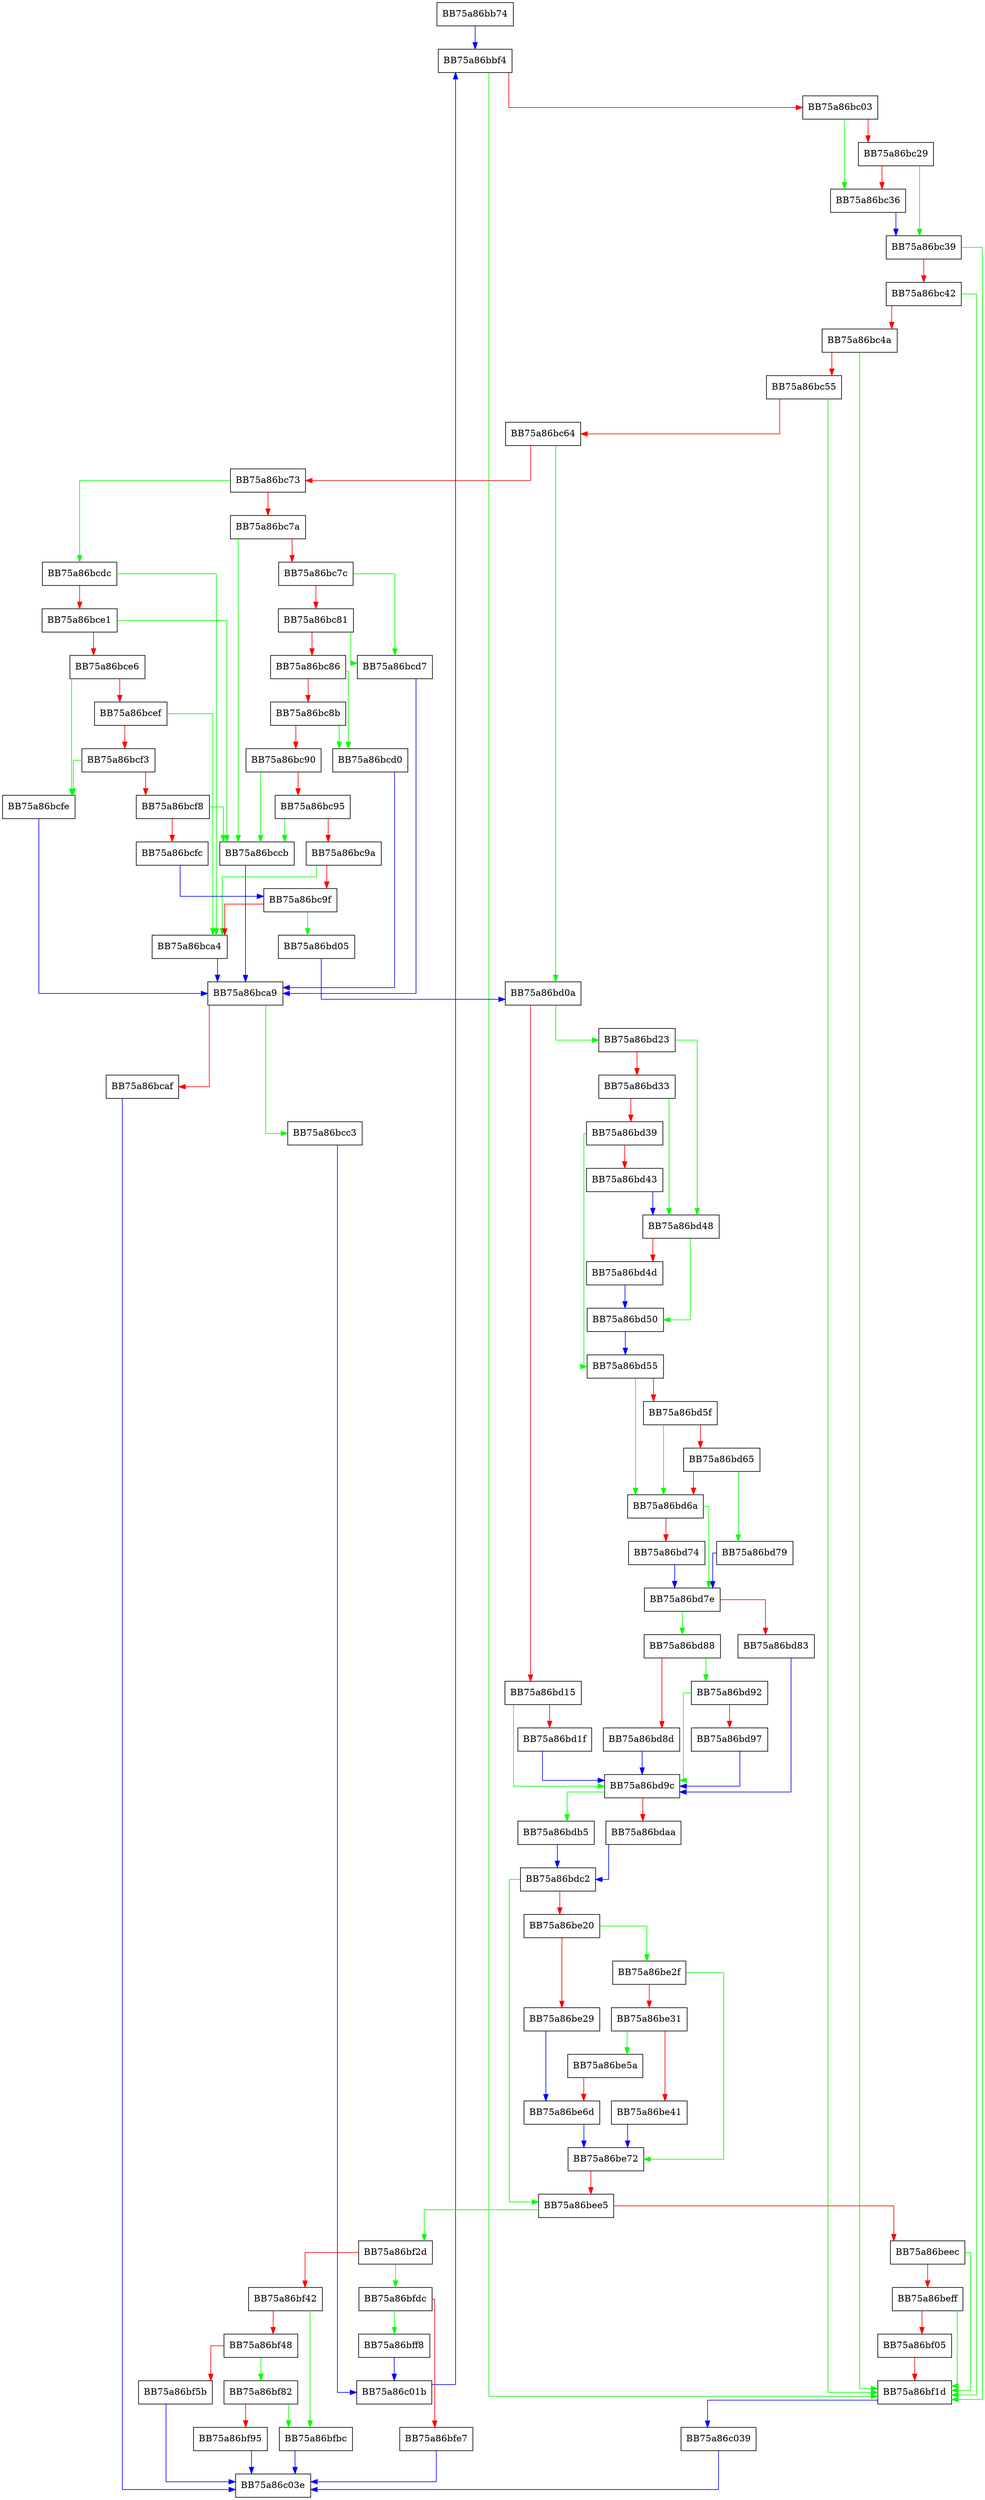 digraph GetAttributeStringFormatProperty {
  node [shape="box"];
  graph [splines=ortho];
  BB75a86bb74 -> BB75a86bbf4 [color="blue"];
  BB75a86bbf4 -> BB75a86bf1d [color="green"];
  BB75a86bbf4 -> BB75a86bc03 [color="red"];
  BB75a86bc03 -> BB75a86bc36 [color="green"];
  BB75a86bc03 -> BB75a86bc29 [color="red"];
  BB75a86bc29 -> BB75a86bc39 [color="green"];
  BB75a86bc29 -> BB75a86bc36 [color="red"];
  BB75a86bc36 -> BB75a86bc39 [color="blue"];
  BB75a86bc39 -> BB75a86bf1d [color="green"];
  BB75a86bc39 -> BB75a86bc42 [color="red"];
  BB75a86bc42 -> BB75a86bf1d [color="green"];
  BB75a86bc42 -> BB75a86bc4a [color="red"];
  BB75a86bc4a -> BB75a86bf1d [color="green"];
  BB75a86bc4a -> BB75a86bc55 [color="red"];
  BB75a86bc55 -> BB75a86bf1d [color="green"];
  BB75a86bc55 -> BB75a86bc64 [color="red"];
  BB75a86bc64 -> BB75a86bd0a [color="green"];
  BB75a86bc64 -> BB75a86bc73 [color="red"];
  BB75a86bc73 -> BB75a86bcdc [color="green"];
  BB75a86bc73 -> BB75a86bc7a [color="red"];
  BB75a86bc7a -> BB75a86bccb [color="green"];
  BB75a86bc7a -> BB75a86bc7c [color="red"];
  BB75a86bc7c -> BB75a86bcd7 [color="green"];
  BB75a86bc7c -> BB75a86bc81 [color="red"];
  BB75a86bc81 -> BB75a86bcd7 [color="green"];
  BB75a86bc81 -> BB75a86bc86 [color="red"];
  BB75a86bc86 -> BB75a86bcd0 [color="green"];
  BB75a86bc86 -> BB75a86bc8b [color="red"];
  BB75a86bc8b -> BB75a86bcd0 [color="green"];
  BB75a86bc8b -> BB75a86bc90 [color="red"];
  BB75a86bc90 -> BB75a86bccb [color="green"];
  BB75a86bc90 -> BB75a86bc95 [color="red"];
  BB75a86bc95 -> BB75a86bccb [color="green"];
  BB75a86bc95 -> BB75a86bc9a [color="red"];
  BB75a86bc9a -> BB75a86bca4 [color="green"];
  BB75a86bc9a -> BB75a86bc9f [color="red"];
  BB75a86bc9f -> BB75a86bd05 [color="green"];
  BB75a86bc9f -> BB75a86bca4 [color="red"];
  BB75a86bca4 -> BB75a86bca9 [color="blue"];
  BB75a86bca9 -> BB75a86bcc3 [color="green"];
  BB75a86bca9 -> BB75a86bcaf [color="red"];
  BB75a86bcaf -> BB75a86c03e [color="blue"];
  BB75a86bcc3 -> BB75a86c01b [color="blue"];
  BB75a86bccb -> BB75a86bca9 [color="blue"];
  BB75a86bcd0 -> BB75a86bca9 [color="blue"];
  BB75a86bcd7 -> BB75a86bca9 [color="blue"];
  BB75a86bcdc -> BB75a86bca4 [color="green"];
  BB75a86bcdc -> BB75a86bce1 [color="red"];
  BB75a86bce1 -> BB75a86bccb [color="green"];
  BB75a86bce1 -> BB75a86bce6 [color="red"];
  BB75a86bce6 -> BB75a86bcfe [color="green"];
  BB75a86bce6 -> BB75a86bcef [color="red"];
  BB75a86bcef -> BB75a86bca4 [color="green"];
  BB75a86bcef -> BB75a86bcf3 [color="red"];
  BB75a86bcf3 -> BB75a86bcfe [color="green"];
  BB75a86bcf3 -> BB75a86bcf8 [color="red"];
  BB75a86bcf8 -> BB75a86bccb [color="green"];
  BB75a86bcf8 -> BB75a86bcfc [color="red"];
  BB75a86bcfc -> BB75a86bc9f [color="blue"];
  BB75a86bcfe -> BB75a86bca9 [color="blue"];
  BB75a86bd05 -> BB75a86bd0a [color="blue"];
  BB75a86bd0a -> BB75a86bd23 [color="green"];
  BB75a86bd0a -> BB75a86bd15 [color="red"];
  BB75a86bd15 -> BB75a86bd9c [color="green"];
  BB75a86bd15 -> BB75a86bd1f [color="red"];
  BB75a86bd1f -> BB75a86bd9c [color="blue"];
  BB75a86bd23 -> BB75a86bd48 [color="green"];
  BB75a86bd23 -> BB75a86bd33 [color="red"];
  BB75a86bd33 -> BB75a86bd48 [color="green"];
  BB75a86bd33 -> BB75a86bd39 [color="red"];
  BB75a86bd39 -> BB75a86bd55 [color="green"];
  BB75a86bd39 -> BB75a86bd43 [color="red"];
  BB75a86bd43 -> BB75a86bd48 [color="blue"];
  BB75a86bd48 -> BB75a86bd50 [color="green"];
  BB75a86bd48 -> BB75a86bd4d [color="red"];
  BB75a86bd4d -> BB75a86bd50 [color="blue"];
  BB75a86bd50 -> BB75a86bd55 [color="blue"];
  BB75a86bd55 -> BB75a86bd6a [color="green"];
  BB75a86bd55 -> BB75a86bd5f [color="red"];
  BB75a86bd5f -> BB75a86bd6a [color="green"];
  BB75a86bd5f -> BB75a86bd65 [color="red"];
  BB75a86bd65 -> BB75a86bd79 [color="green"];
  BB75a86bd65 -> BB75a86bd6a [color="red"];
  BB75a86bd6a -> BB75a86bd7e [color="green"];
  BB75a86bd6a -> BB75a86bd74 [color="red"];
  BB75a86bd74 -> BB75a86bd7e [color="blue"];
  BB75a86bd79 -> BB75a86bd7e [color="blue"];
  BB75a86bd7e -> BB75a86bd88 [color="green"];
  BB75a86bd7e -> BB75a86bd83 [color="red"];
  BB75a86bd83 -> BB75a86bd9c [color="blue"];
  BB75a86bd88 -> BB75a86bd92 [color="green"];
  BB75a86bd88 -> BB75a86bd8d [color="red"];
  BB75a86bd8d -> BB75a86bd9c [color="blue"];
  BB75a86bd92 -> BB75a86bd9c [color="green"];
  BB75a86bd92 -> BB75a86bd97 [color="red"];
  BB75a86bd97 -> BB75a86bd9c [color="blue"];
  BB75a86bd9c -> BB75a86bdb5 [color="green"];
  BB75a86bd9c -> BB75a86bdaa [color="red"];
  BB75a86bdaa -> BB75a86bdc2 [color="blue"];
  BB75a86bdb5 -> BB75a86bdc2 [color="blue"];
  BB75a86bdc2 -> BB75a86bee5 [color="green"];
  BB75a86bdc2 -> BB75a86be20 [color="red"];
  BB75a86be20 -> BB75a86be2f [color="green"];
  BB75a86be20 -> BB75a86be29 [color="red"];
  BB75a86be29 -> BB75a86be6d [color="blue"];
  BB75a86be2f -> BB75a86be72 [color="green"];
  BB75a86be2f -> BB75a86be31 [color="red"];
  BB75a86be31 -> BB75a86be5a [color="green"];
  BB75a86be31 -> BB75a86be41 [color="red"];
  BB75a86be41 -> BB75a86be72 [color="blue"];
  BB75a86be5a -> BB75a86be6d [color="red"];
  BB75a86be6d -> BB75a86be72 [color="blue"];
  BB75a86be72 -> BB75a86bee5 [color="red"];
  BB75a86bee5 -> BB75a86bf2d [color="green"];
  BB75a86bee5 -> BB75a86beec [color="red"];
  BB75a86beec -> BB75a86bf1d [color="green"];
  BB75a86beec -> BB75a86beff [color="red"];
  BB75a86beff -> BB75a86bf1d [color="green"];
  BB75a86beff -> BB75a86bf05 [color="red"];
  BB75a86bf05 -> BB75a86bf1d [color="red"];
  BB75a86bf1d -> BB75a86c039 [color="blue"];
  BB75a86bf2d -> BB75a86bfdc [color="green"];
  BB75a86bf2d -> BB75a86bf42 [color="red"];
  BB75a86bf42 -> BB75a86bfbc [color="green"];
  BB75a86bf42 -> BB75a86bf48 [color="red"];
  BB75a86bf48 -> BB75a86bf82 [color="green"];
  BB75a86bf48 -> BB75a86bf5b [color="red"];
  BB75a86bf5b -> BB75a86c03e [color="blue"];
  BB75a86bf82 -> BB75a86bfbc [color="green"];
  BB75a86bf82 -> BB75a86bf95 [color="red"];
  BB75a86bf95 -> BB75a86c03e [color="blue"];
  BB75a86bfbc -> BB75a86c03e [color="blue"];
  BB75a86bfdc -> BB75a86bff8 [color="green"];
  BB75a86bfdc -> BB75a86bfe7 [color="red"];
  BB75a86bfe7 -> BB75a86c03e [color="blue"];
  BB75a86bff8 -> BB75a86c01b [color="blue"];
  BB75a86c01b -> BB75a86bbf4 [color="blue"];
  BB75a86c039 -> BB75a86c03e [color="blue"];
}